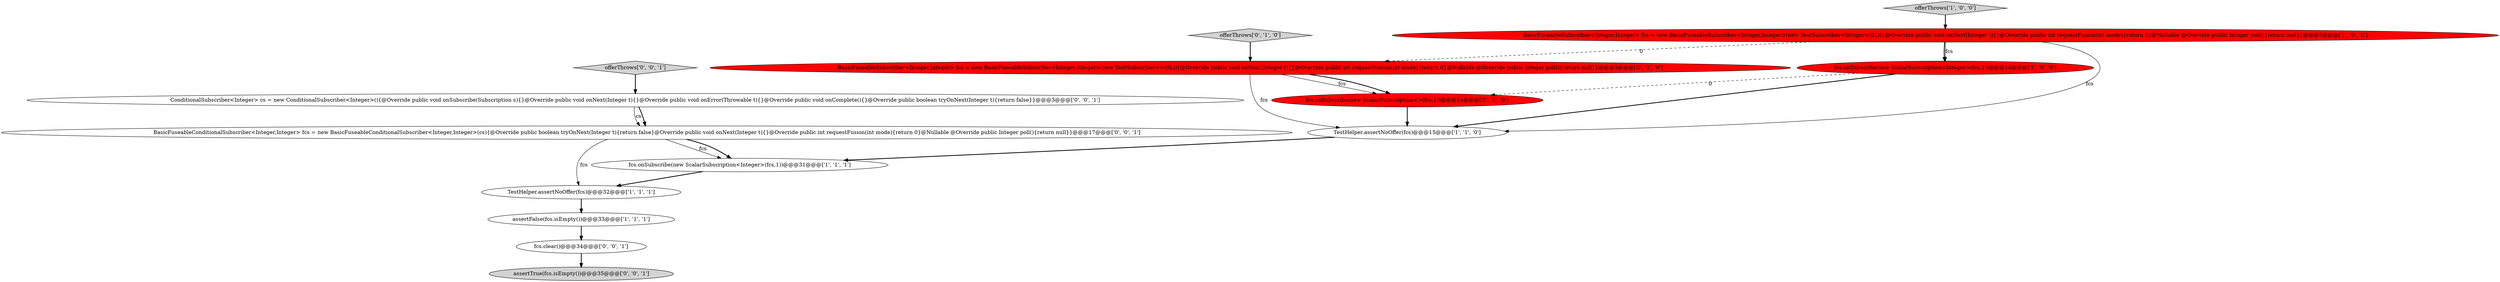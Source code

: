 digraph {
9 [style = filled, label = "BasicFuseableSubscriber<Integer,Integer> fcs = new BasicFuseableSubscriber<Integer,Integer>(new TestSubscriber<>(0L)){@Override public void onNext(Integer t){}@Override public int requestFusion(int mode){return 0}@Nullable @Override public Integer poll(){return null}}@@@3@@@['0', '1', '0']", fillcolor = red, shape = ellipse image = "AAA1AAABBB2BBB"];
14 [style = filled, label = "BasicFuseableConditionalSubscriber<Integer,Integer> fcs = new BasicFuseableConditionalSubscriber<Integer,Integer>(cs){@Override public boolean tryOnNext(Integer t){return false}@Override public void onNext(Integer t){}@Override public int requestFusion(int mode){return 0}@Nullable @Override public Integer poll(){return null}}@@@17@@@['0', '0', '1']", fillcolor = white, shape = ellipse image = "AAA0AAABBB3BBB"];
12 [style = filled, label = "assertTrue(fcs.isEmpty())@@@35@@@['0', '0', '1']", fillcolor = lightgray, shape = ellipse image = "AAA0AAABBB3BBB"];
5 [style = filled, label = "TestHelper.assertNoOffer(fcs)@@@15@@@['1', '1', '0']", fillcolor = white, shape = ellipse image = "AAA0AAABBB1BBB"];
8 [style = filled, label = "fcs.onSubscribe(new ScalarSubscription<>(fcs,1))@@@14@@@['0', '1', '0']", fillcolor = red, shape = ellipse image = "AAA1AAABBB2BBB"];
3 [style = filled, label = "offerThrows['1', '0', '0']", fillcolor = lightgray, shape = diamond image = "AAA0AAABBB1BBB"];
0 [style = filled, label = "TestHelper.assertNoOffer(fcs)@@@32@@@['1', '1', '1']", fillcolor = white, shape = ellipse image = "AAA0AAABBB1BBB"];
4 [style = filled, label = "BasicFuseableSubscriber<Integer,Integer> fcs = new BasicFuseableSubscriber<Integer,Integer>(new TestSubscriber<Integer>(0L)){@Override public void onNext(Integer t){}@Override public int requestFusion(int mode){return 0}@Nullable @Override public Integer poll(){return null}}@@@3@@@['1', '0', '0']", fillcolor = red, shape = ellipse image = "AAA1AAABBB1BBB"];
7 [style = filled, label = "offerThrows['0', '1', '0']", fillcolor = lightgray, shape = diamond image = "AAA0AAABBB2BBB"];
2 [style = filled, label = "assertFalse(fcs.isEmpty())@@@33@@@['1', '1', '1']", fillcolor = white, shape = ellipse image = "AAA0AAABBB1BBB"];
13 [style = filled, label = "ConditionalSubscriber<Integer> cs = new ConditionalSubscriber<Integer>(){@Override public void onSubscribe(Subscription s){}@Override public void onNext(Integer t){}@Override public void onError(Throwable t){}@Override public void onComplete(){}@Override public boolean tryOnNext(Integer t){return false}}@@@3@@@['0', '0', '1']", fillcolor = white, shape = ellipse image = "AAA0AAABBB3BBB"];
1 [style = filled, label = "fcs.onSubscribe(new ScalarSubscription<Integer>(fcs,1))@@@14@@@['1', '0', '0']", fillcolor = red, shape = ellipse image = "AAA1AAABBB1BBB"];
6 [style = filled, label = "fcs.onSubscribe(new ScalarSubscription<Integer>(fcs,1))@@@31@@@['1', '1', '1']", fillcolor = white, shape = ellipse image = "AAA0AAABBB1BBB"];
10 [style = filled, label = "offerThrows['0', '0', '1']", fillcolor = lightgray, shape = diamond image = "AAA0AAABBB3BBB"];
11 [style = filled, label = "fcs.clear()@@@34@@@['0', '0', '1']", fillcolor = white, shape = ellipse image = "AAA0AAABBB3BBB"];
1->5 [style = bold, label=""];
9->5 [style = solid, label="fcs"];
0->2 [style = bold, label=""];
14->6 [style = solid, label="fcs"];
9->8 [style = solid, label="fcs"];
11->12 [style = bold, label=""];
6->0 [style = bold, label=""];
9->8 [style = bold, label=""];
3->4 [style = bold, label=""];
13->14 [style = solid, label="cs"];
7->9 [style = bold, label=""];
4->9 [style = dashed, label="0"];
14->0 [style = solid, label="fcs"];
5->6 [style = bold, label=""];
8->5 [style = bold, label=""];
10->13 [style = bold, label=""];
4->1 [style = solid, label="fcs"];
1->8 [style = dashed, label="0"];
4->1 [style = bold, label=""];
13->14 [style = bold, label=""];
14->6 [style = bold, label=""];
2->11 [style = bold, label=""];
4->5 [style = solid, label="fcs"];
}
